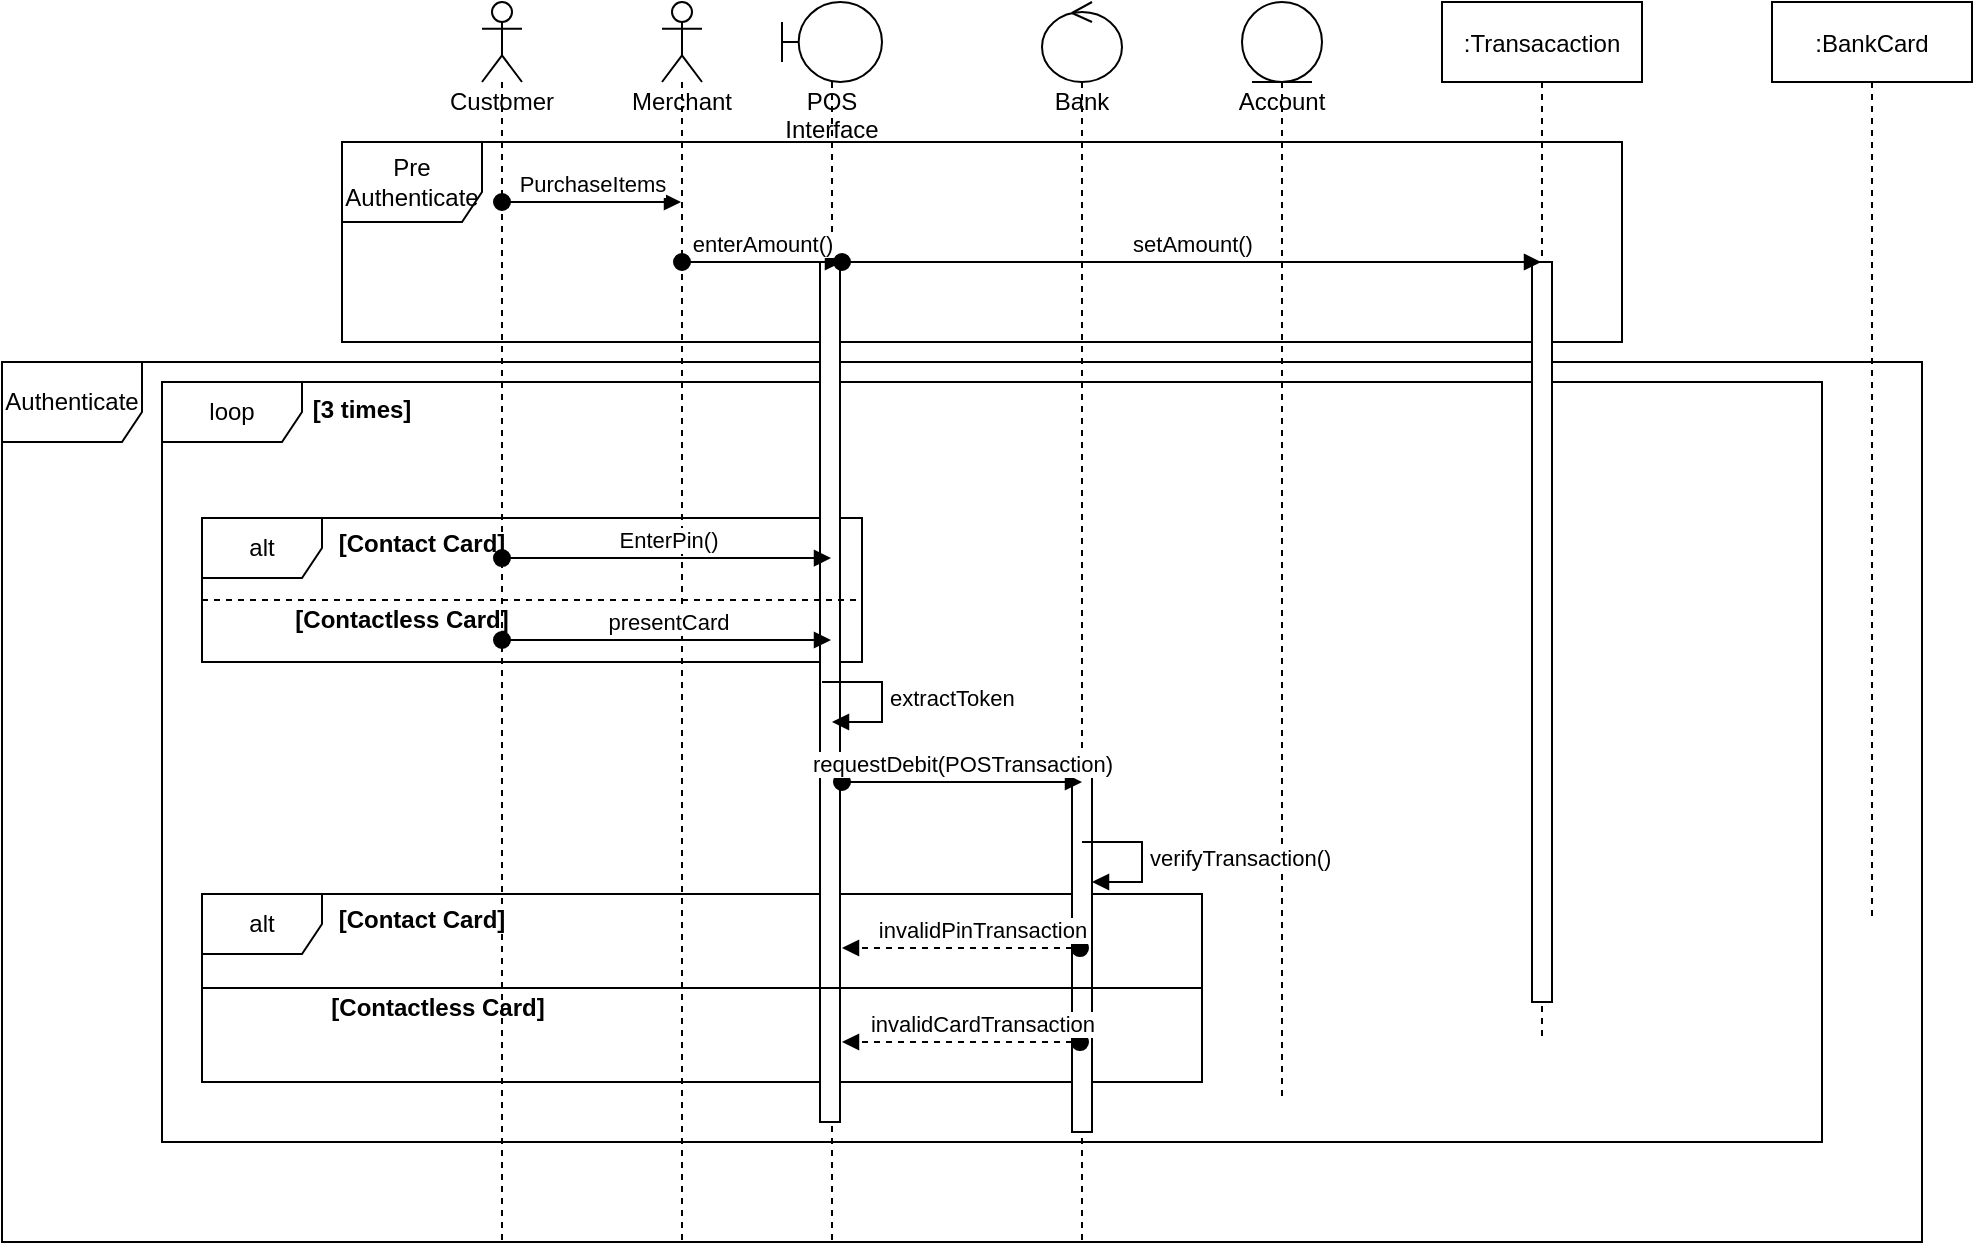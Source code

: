 <mxfile version="14.4.8" type="device"><diagram id="kgpKYQtTHZ0yAKxKKP6v" name="Page-1"><mxGraphModel dx="2272" dy="762" grid="1" gridSize="10" guides="1" tooltips="1" connect="1" arrows="1" fold="1" page="1" pageScale="1" pageWidth="850" pageHeight="1100" math="0" shadow="0"><root><mxCell id="0"/><mxCell id="1" parent="0"/><mxCell id="2i6enDbEsh38tazmkvXO-28" value="alt" style="shape=umlFrame;whiteSpace=wrap;html=1;" vertex="1" parent="1"><mxGeometry x="-50" y="536" width="500" height="94" as="geometry"/></mxCell><mxCell id="2i6enDbEsh38tazmkvXO-16" value="alt" style="shape=umlFrame;whiteSpace=wrap;html=1;" vertex="1" parent="1"><mxGeometry x="-50" y="348" width="330" height="72" as="geometry"/></mxCell><mxCell id="2i6enDbEsh38tazmkvXO-18" value="loop" style="shape=umlFrame;whiteSpace=wrap;html=1;width=70;height=30;" vertex="1" parent="1"><mxGeometry x="-70" y="280" width="830" height="380" as="geometry"/></mxCell><mxCell id="2i6enDbEsh38tazmkvXO-15" value="Authenticate" style="shape=umlFrame;whiteSpace=wrap;html=1;width=70;height=40;" vertex="1" parent="1"><mxGeometry x="-150" y="270" width="960" height="440" as="geometry"/></mxCell><mxCell id="2i6enDbEsh38tazmkvXO-10" value="Pre&lt;br&gt;Authenticate" style="shape=umlFrame;whiteSpace=wrap;html=1;width=70;height=40;" vertex="1" parent="1"><mxGeometry x="20" y="160" width="640" height="100" as="geometry"/></mxCell><mxCell id="3nuBFxr9cyL0pnOWT2aG-1" value=":Transacaction" style="shape=umlLifeline;perimeter=lifelinePerimeter;container=1;collapsible=0;recursiveResize=0;rounded=0;shadow=0;strokeWidth=1;" parent="1" vertex="1"><mxGeometry x="570" y="90" width="100" height="520" as="geometry"/></mxCell><mxCell id="3nuBFxr9cyL0pnOWT2aG-4" value="" style="points=[];perimeter=orthogonalPerimeter;rounded=0;shadow=0;strokeWidth=1;" parent="3nuBFxr9cyL0pnOWT2aG-1" vertex="1"><mxGeometry x="45" y="130" width="10" height="370" as="geometry"/></mxCell><mxCell id="3nuBFxr9cyL0pnOWT2aG-5" value=":BankCard" style="shape=umlLifeline;perimeter=lifelinePerimeter;container=1;collapsible=0;recursiveResize=0;rounded=0;shadow=0;strokeWidth=1;" parent="1" vertex="1"><mxGeometry x="735" y="90" width="100" height="460" as="geometry"/></mxCell><mxCell id="2i6enDbEsh38tazmkvXO-2" value="Customer" style="shape=umlLifeline;participant=umlActor;perimeter=lifelinePerimeter;whiteSpace=wrap;html=1;container=1;collapsible=0;recursiveResize=0;verticalAlign=top;spacingTop=36;outlineConnect=0;" vertex="1" parent="1"><mxGeometry x="90" y="90" width="20" height="620" as="geometry"/></mxCell><mxCell id="2i6enDbEsh38tazmkvXO-3" value="Merchant" style="shape=umlLifeline;participant=umlActor;perimeter=lifelinePerimeter;whiteSpace=wrap;html=1;container=1;collapsible=0;recursiveResize=0;verticalAlign=top;spacingTop=36;outlineConnect=0;" vertex="1" parent="1"><mxGeometry x="180" y="90" width="20" height="620" as="geometry"/></mxCell><mxCell id="2i6enDbEsh38tazmkvXO-5" value="POS Interface" style="shape=umlLifeline;participant=umlBoundary;perimeter=lifelinePerimeter;whiteSpace=wrap;html=1;container=1;collapsible=0;recursiveResize=0;verticalAlign=top;spacingTop=36;outlineConnect=0;" vertex="1" parent="1"><mxGeometry x="240" y="90" width="50" height="620" as="geometry"/></mxCell><mxCell id="2i6enDbEsh38tazmkvXO-11" value="" style="html=1;points=[];perimeter=orthogonalPerimeter;" vertex="1" parent="2i6enDbEsh38tazmkvXO-5"><mxGeometry x="19" y="130" width="10" height="430" as="geometry"/></mxCell><mxCell id="2i6enDbEsh38tazmkvXO-6" value="Bank" style="shape=umlLifeline;participant=umlControl;perimeter=lifelinePerimeter;whiteSpace=wrap;html=1;container=1;collapsible=0;recursiveResize=0;verticalAlign=top;spacingTop=36;outlineConnect=0;" vertex="1" parent="1"><mxGeometry x="370" y="90" width="40" height="620" as="geometry"/></mxCell><mxCell id="2i6enDbEsh38tazmkvXO-25" value="" style="html=1;points=[];perimeter=orthogonalPerimeter;" vertex="1" parent="2i6enDbEsh38tazmkvXO-6"><mxGeometry x="15" y="380" width="10" height="185" as="geometry"/></mxCell><mxCell id="2i6enDbEsh38tazmkvXO-7" value="Account" style="shape=umlLifeline;participant=umlEntity;perimeter=lifelinePerimeter;whiteSpace=wrap;html=1;container=1;collapsible=0;recursiveResize=0;verticalAlign=top;spacingTop=36;outlineConnect=0;" vertex="1" parent="1"><mxGeometry x="470" y="90" width="40" height="550" as="geometry"/></mxCell><mxCell id="2i6enDbEsh38tazmkvXO-8" value="PurchaseItems" style="html=1;verticalAlign=bottom;startArrow=oval;startFill=1;endArrow=block;startSize=8;" edge="1" parent="1" target="2i6enDbEsh38tazmkvXO-3"><mxGeometry width="60" relative="1" as="geometry"><mxPoint x="100" y="190" as="sourcePoint"/><mxPoint x="160" y="190" as="targetPoint"/></mxGeometry></mxCell><mxCell id="2i6enDbEsh38tazmkvXO-9" value="enterAmount()" style="html=1;verticalAlign=bottom;startArrow=oval;startFill=1;endArrow=block;startSize=8;" edge="1" parent="1"><mxGeometry width="60" relative="1" as="geometry"><mxPoint x="190" y="220" as="sourcePoint"/><mxPoint x="270" y="220" as="targetPoint"/></mxGeometry></mxCell><mxCell id="2i6enDbEsh38tazmkvXO-14" value="setAmount()" style="html=1;verticalAlign=bottom;startArrow=oval;startFill=1;endArrow=block;startSize=8;" edge="1" parent="1" target="3nuBFxr9cyL0pnOWT2aG-1"><mxGeometry width="60" relative="1" as="geometry"><mxPoint x="270" y="220" as="sourcePoint"/><mxPoint x="350" y="220" as="targetPoint"/></mxGeometry></mxCell><mxCell id="2i6enDbEsh38tazmkvXO-17" value="[Contact Card]" style="text;align=center;fontStyle=1;verticalAlign=middle;spacingLeft=3;spacingRight=3;strokeColor=none;rotatable=0;points=[[0,0.5],[1,0.5]];portConstraint=eastwest;" vertex="1" parent="1"><mxGeometry x="20" y="347" width="80" height="26" as="geometry"/></mxCell><mxCell id="2i6enDbEsh38tazmkvXO-19" value="[3 times]" style="text;align=center;fontStyle=1;verticalAlign=middle;spacingLeft=3;spacingRight=3;strokeColor=none;rotatable=0;points=[[0,0.5],[1,0.5]];portConstraint=eastwest;" vertex="1" parent="1"><mxGeometry x="-10" y="280" width="80" height="26" as="geometry"/></mxCell><mxCell id="2i6enDbEsh38tazmkvXO-20" value="EnterPin()" style="html=1;verticalAlign=bottom;startArrow=oval;startFill=1;endArrow=block;startSize=8;exitX=1;exitY=0.808;exitDx=0;exitDy=0;exitPerimeter=0;" edge="1" parent="1" source="2i6enDbEsh38tazmkvXO-17" target="2i6enDbEsh38tazmkvXO-5"><mxGeometry width="60" relative="1" as="geometry"><mxPoint x="100" y="382.5" as="sourcePoint"/><mxPoint x="189.5" y="382.5" as="targetPoint"/><Array as="points"/></mxGeometry></mxCell><mxCell id="2i6enDbEsh38tazmkvXO-21" value="presentCard" style="html=1;verticalAlign=bottom;startArrow=oval;startFill=1;endArrow=block;startSize=8;" edge="1" parent="1"><mxGeometry width="60" relative="1" as="geometry"><mxPoint x="100" y="409" as="sourcePoint"/><mxPoint x="264.5" y="409" as="targetPoint"/></mxGeometry></mxCell><mxCell id="2i6enDbEsh38tazmkvXO-24" value="extractToken" style="edgeStyle=orthogonalEdgeStyle;html=1;align=left;spacingLeft=2;endArrow=block;rounded=0;entryX=1;entryY=0;" edge="1" parent="1"><mxGeometry relative="1" as="geometry"><mxPoint x="260" y="430" as="sourcePoint"/><Array as="points"><mxPoint x="290" y="430"/></Array><mxPoint x="265" y="450" as="targetPoint"/></mxGeometry></mxCell><mxCell id="2i6enDbEsh38tazmkvXO-26" value="requestDebit(POSTransaction)" style="html=1;verticalAlign=bottom;startArrow=oval;startFill=1;endArrow=block;startSize=8;" edge="1" parent="1"><mxGeometry width="60" relative="1" as="geometry"><mxPoint x="270" y="480" as="sourcePoint"/><mxPoint x="390" y="480" as="targetPoint"/></mxGeometry></mxCell><mxCell id="2i6enDbEsh38tazmkvXO-27" value="verifyTransaction()" style="edgeStyle=orthogonalEdgeStyle;html=1;align=left;spacingLeft=2;endArrow=block;rounded=0;entryX=1;entryY=0;" edge="1" parent="1"><mxGeometry relative="1" as="geometry"><mxPoint x="390" y="510" as="sourcePoint"/><Array as="points"><mxPoint x="420" y="510"/></Array><mxPoint x="395" y="530" as="targetPoint"/></mxGeometry></mxCell><mxCell id="2i6enDbEsh38tazmkvXO-29" value="[Contact Card]" style="text;align=center;fontStyle=1;verticalAlign=middle;spacingLeft=3;spacingRight=3;strokeColor=none;rotatable=0;points=[[0,0.5],[1,0.5]];portConstraint=eastwest;" vertex="1" parent="1"><mxGeometry x="20" y="535" width="80" height="26" as="geometry"/></mxCell><mxCell id="2i6enDbEsh38tazmkvXO-31" value="invalidPinTransaction" style="html=1;verticalAlign=bottom;startArrow=oval;startFill=1;endArrow=block;startSize=8;exitX=0.4;exitY=0.762;exitDx=0;exitDy=0;exitPerimeter=0;dashed=1;" edge="1" parent="1"><mxGeometry x="-0.176" width="60" relative="1" as="geometry"><mxPoint x="389" y="563.02" as="sourcePoint"/><mxPoint x="270" y="563" as="targetPoint"/><mxPoint as="offset"/></mxGeometry></mxCell><mxCell id="2i6enDbEsh38tazmkvXO-33" value="" style="line;strokeWidth=1;fillColor=none;align=left;verticalAlign=middle;spacingTop=-1;spacingLeft=3;spacingRight=3;rotatable=0;labelPosition=right;points=[];portConstraint=eastwest;" vertex="1" parent="1"><mxGeometry x="-50" y="579" width="500" height="8" as="geometry"/></mxCell><mxCell id="2i6enDbEsh38tazmkvXO-34" value="[Contactless Card]" style="text;align=center;fontStyle=1;verticalAlign=middle;spacingLeft=3;spacingRight=3;strokeColor=none;rotatable=0;points=[[0,0.5],[1,0.5]];portConstraint=eastwest;" vertex="1" parent="1"><mxGeometry x="28" y="579" width="80" height="26" as="geometry"/></mxCell><mxCell id="2i6enDbEsh38tazmkvXO-35" value="invalidCardTransaction" style="html=1;verticalAlign=bottom;startArrow=oval;startFill=1;endArrow=block;startSize=8;exitX=0.4;exitY=0.762;exitDx=0;exitDy=0;exitPerimeter=0;dashed=1;" edge="1" parent="1"><mxGeometry x="-0.176" width="60" relative="1" as="geometry"><mxPoint x="389" y="610.02" as="sourcePoint"/><mxPoint x="270" y="610" as="targetPoint"/><mxPoint as="offset"/></mxGeometry></mxCell><mxCell id="2i6enDbEsh38tazmkvXO-39" value="" style="line;strokeWidth=1;fillColor=none;align=left;verticalAlign=middle;spacingTop=-1;spacingLeft=3;spacingRight=3;rotatable=0;labelPosition=right;points=[];portConstraint=eastwest;dashed=1;" vertex="1" parent="1"><mxGeometry x="-50" y="385" width="330" height="8" as="geometry"/></mxCell><mxCell id="2i6enDbEsh38tazmkvXO-40" value="[Contactless Card]" style="text;align=center;fontStyle=1;verticalAlign=middle;spacingLeft=3;spacingRight=3;strokeColor=none;rotatable=0;points=[[0,0.5],[1,0.5]];portConstraint=eastwest;" vertex="1" parent="1"><mxGeometry x="10" y="385" width="80" height="26" as="geometry"/></mxCell></root></mxGraphModel></diagram></mxfile>